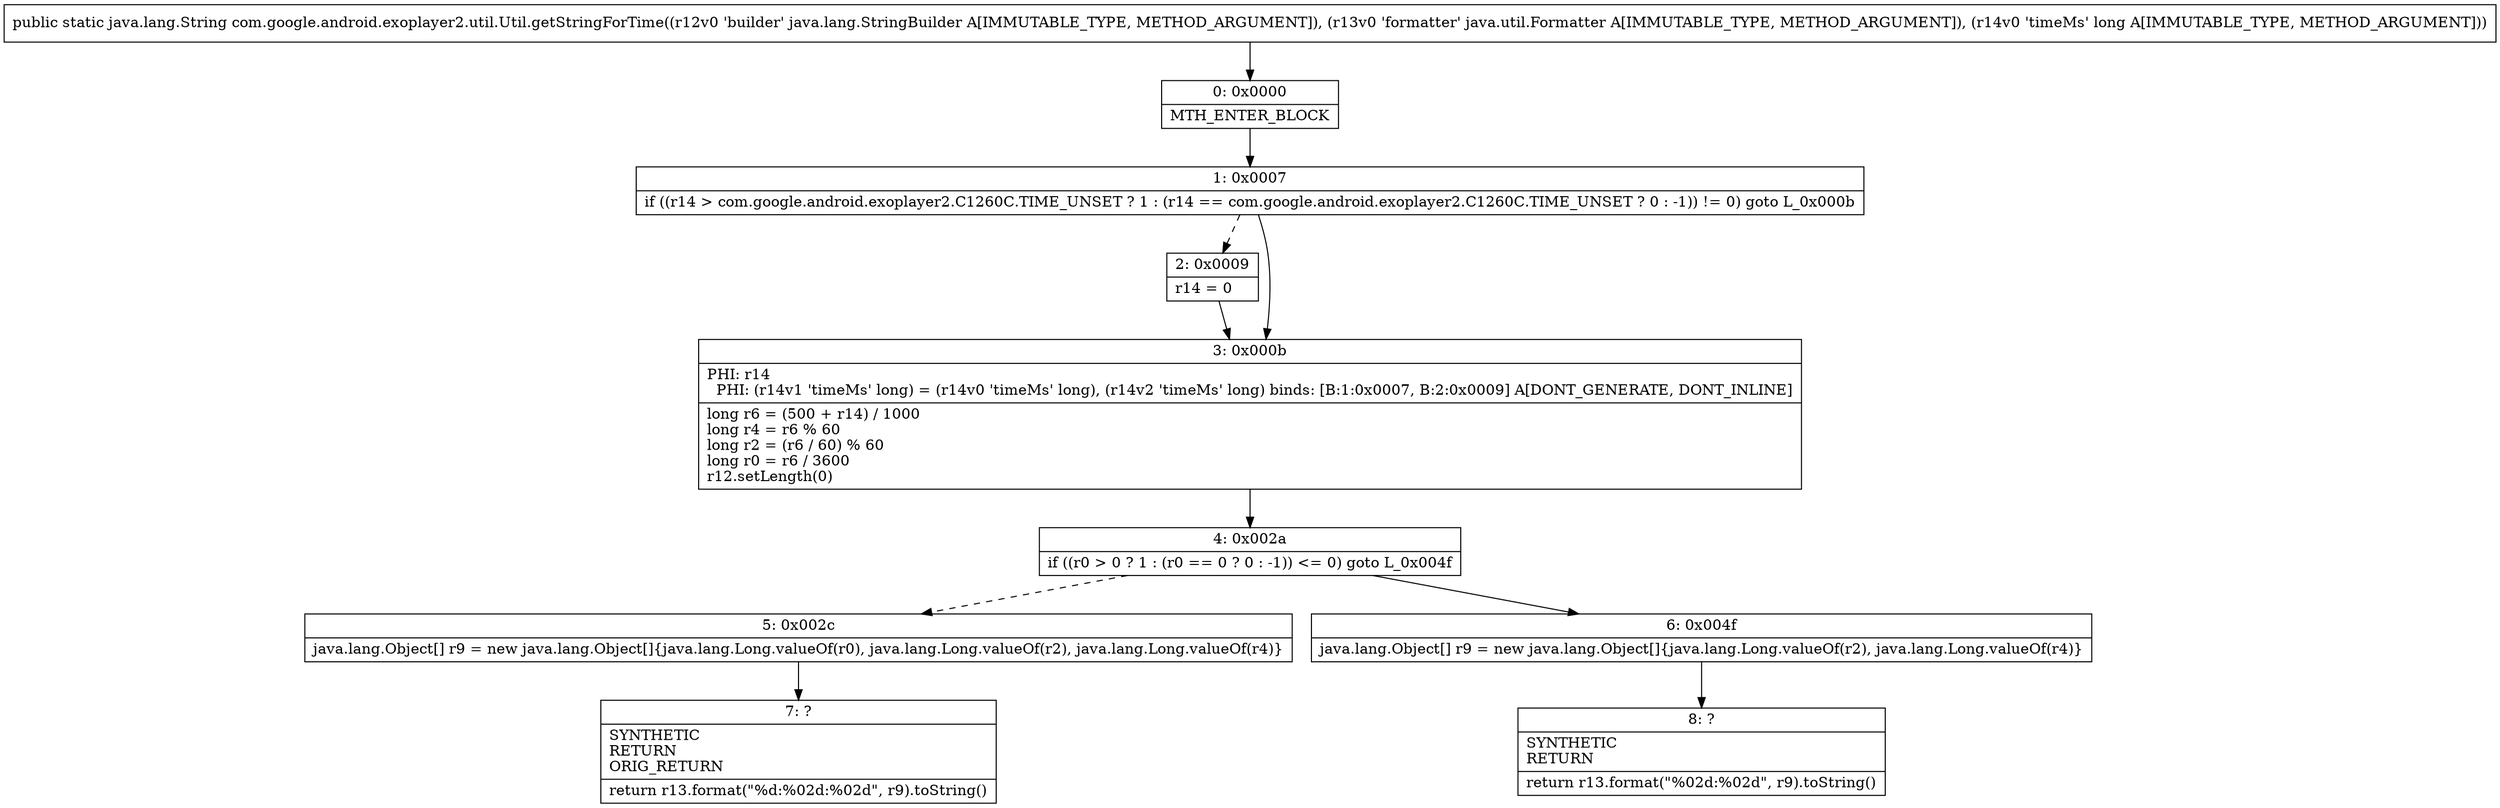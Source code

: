 digraph "CFG forcom.google.android.exoplayer2.util.Util.getStringForTime(Ljava\/lang\/StringBuilder;Ljava\/util\/Formatter;J)Ljava\/lang\/String;" {
Node_0 [shape=record,label="{0\:\ 0x0000|MTH_ENTER_BLOCK\l}"];
Node_1 [shape=record,label="{1\:\ 0x0007|if ((r14 \> com.google.android.exoplayer2.C1260C.TIME_UNSET ? 1 : (r14 == com.google.android.exoplayer2.C1260C.TIME_UNSET ? 0 : \-1)) != 0) goto L_0x000b\l}"];
Node_2 [shape=record,label="{2\:\ 0x0009|r14 = 0\l}"];
Node_3 [shape=record,label="{3\:\ 0x000b|PHI: r14 \l  PHI: (r14v1 'timeMs' long) = (r14v0 'timeMs' long), (r14v2 'timeMs' long) binds: [B:1:0x0007, B:2:0x0009] A[DONT_GENERATE, DONT_INLINE]\l|long r6 = (500 + r14) \/ 1000\llong r4 = r6 % 60\llong r2 = (r6 \/ 60) % 60\llong r0 = r6 \/ 3600\lr12.setLength(0)\l}"];
Node_4 [shape=record,label="{4\:\ 0x002a|if ((r0 \> 0 ? 1 : (r0 == 0 ? 0 : \-1)) \<= 0) goto L_0x004f\l}"];
Node_5 [shape=record,label="{5\:\ 0x002c|java.lang.Object[] r9 = new java.lang.Object[]\{java.lang.Long.valueOf(r0), java.lang.Long.valueOf(r2), java.lang.Long.valueOf(r4)\}\l}"];
Node_6 [shape=record,label="{6\:\ 0x004f|java.lang.Object[] r9 = new java.lang.Object[]\{java.lang.Long.valueOf(r2), java.lang.Long.valueOf(r4)\}\l}"];
Node_7 [shape=record,label="{7\:\ ?|SYNTHETIC\lRETURN\lORIG_RETURN\l|return r13.format(\"%d:%02d:%02d\", r9).toString()\l}"];
Node_8 [shape=record,label="{8\:\ ?|SYNTHETIC\lRETURN\l|return r13.format(\"%02d:%02d\", r9).toString()\l}"];
MethodNode[shape=record,label="{public static java.lang.String com.google.android.exoplayer2.util.Util.getStringForTime((r12v0 'builder' java.lang.StringBuilder A[IMMUTABLE_TYPE, METHOD_ARGUMENT]), (r13v0 'formatter' java.util.Formatter A[IMMUTABLE_TYPE, METHOD_ARGUMENT]), (r14v0 'timeMs' long A[IMMUTABLE_TYPE, METHOD_ARGUMENT])) }"];
MethodNode -> Node_0;
Node_0 -> Node_1;
Node_1 -> Node_2[style=dashed];
Node_1 -> Node_3;
Node_2 -> Node_3;
Node_3 -> Node_4;
Node_4 -> Node_5[style=dashed];
Node_4 -> Node_6;
Node_5 -> Node_7;
Node_6 -> Node_8;
}

